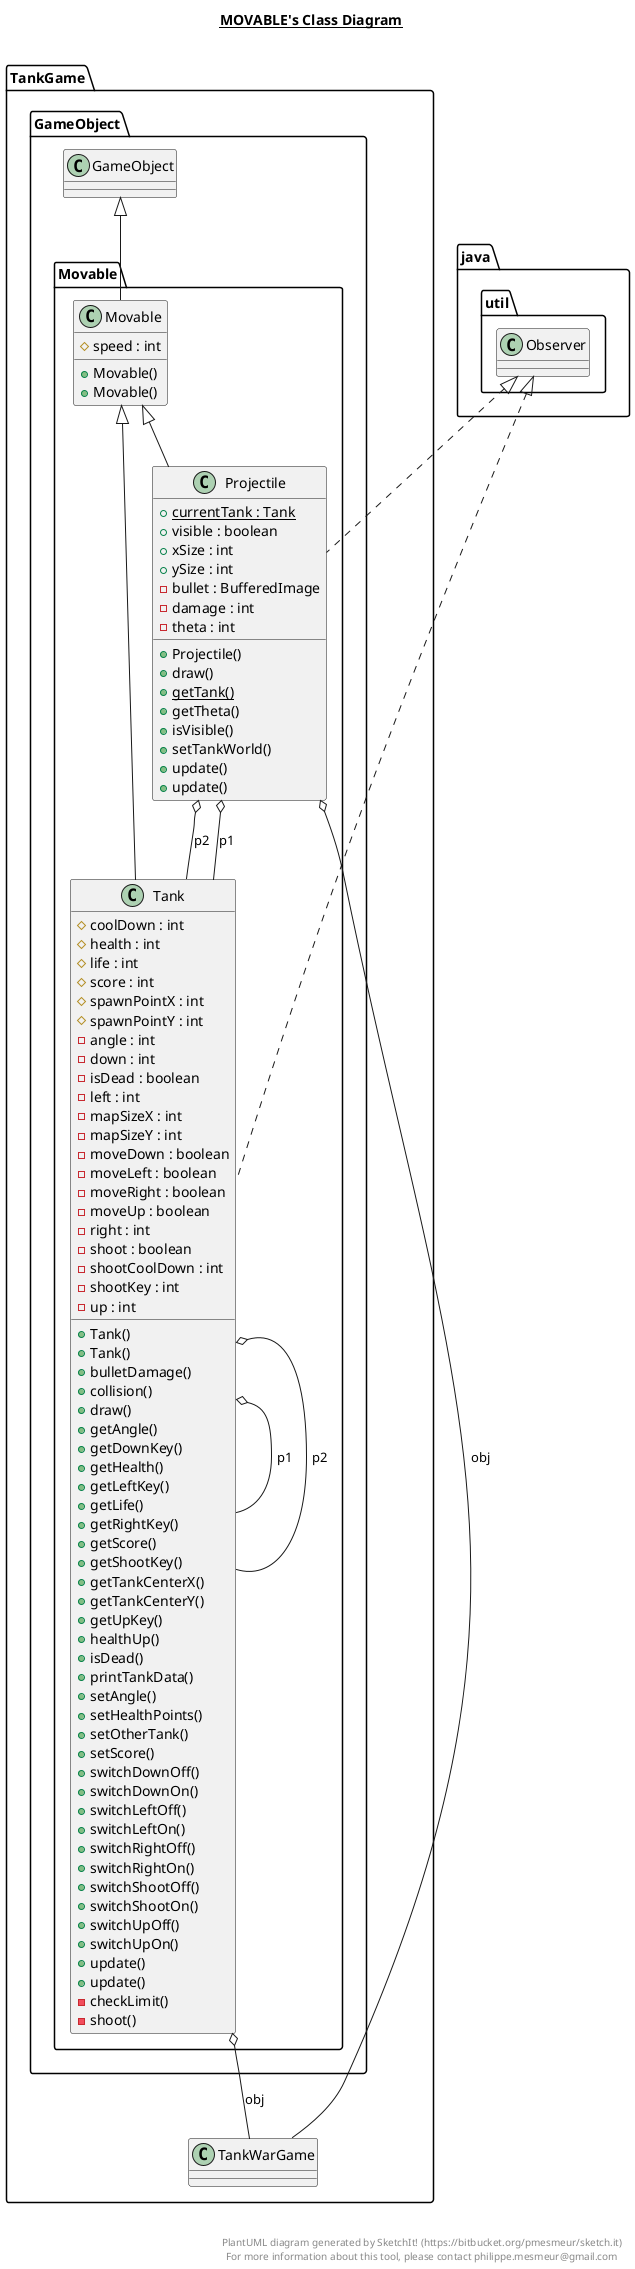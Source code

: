 @startuml

title __MOVABLE's Class Diagram__\n

  namespace TankGame {
    namespace GameObject {
      namespace Movable {
        class TankGame.GameObject.Movable.Movable {
            # speed : int
            + Movable()
            + Movable()
        }
      }
    }
  }
  

  namespace TankGame {
    namespace GameObject {
      namespace Movable {
        class TankGame.GameObject.Movable.Projectile {
            {static} + currentTank : Tank
            + visible : boolean
            + xSize : int
            + ySize : int
            - bullet : BufferedImage
            - damage : int
            - theta : int
            + Projectile()
            + draw()
            {static} + getTank()
            + getTheta()
            + isVisible()
            + setTankWorld()
            + update()
            + update()
        }
      }
    }
  }
  

  namespace TankGame {
    namespace GameObject {
      namespace Movable {
        class TankGame.GameObject.Movable.Tank {
            # coolDown : int
            # health : int
            # life : int
            # score : int
            # spawnPointX : int
            # spawnPointY : int
            - angle : int
            - down : int
            - isDead : boolean
            - left : int
            - mapSizeX : int
            - mapSizeY : int
            - moveDown : boolean
            - moveLeft : boolean
            - moveRight : boolean
            - moveUp : boolean
            - right : int
            - shoot : boolean
            - shootCoolDown : int
            - shootKey : int
            - up : int
            + Tank()
            + Tank()
            + bulletDamage()
            + collision()
            + draw()
            + getAngle()
            + getDownKey()
            + getHealth()
            + getLeftKey()
            + getLife()
            + getRightKey()
            + getScore()
            + getShootKey()
            + getTankCenterX()
            + getTankCenterY()
            + getUpKey()
            + healthUp()
            + isDead()
            + printTankData()
            + setAngle()
            + setHealthPoints()
            + setOtherTank()
            + setScore()
            + switchDownOff()
            + switchDownOn()
            + switchLeftOff()
            + switchLeftOn()
            + switchRightOff()
            + switchRightOn()
            + switchShootOff()
            + switchShootOn()
            + switchUpOff()
            + switchUpOn()
            + update()
            + update()
            - checkLimit()
            - shoot()
        }
      }
    }
  }
  

  TankGame.GameObject.Movable.Movable -up-|> TankGame.GameObject.GameObject
  TankGame.GameObject.Movable.Projectile .up.|> java.util.Observer
  TankGame.GameObject.Movable.Projectile -up-|> TankGame.GameObject.Movable.Movable
  TankGame.GameObject.Movable.Projectile o-- TankGame.TankWarGame : obj
  TankGame.GameObject.Movable.Projectile o-- TankGame.GameObject.Movable.Tank : p1
  TankGame.GameObject.Movable.Projectile o-- TankGame.GameObject.Movable.Tank : p2
  TankGame.GameObject.Movable.Tank .up.|> java.util.Observer
  TankGame.GameObject.Movable.Tank -up-|> TankGame.GameObject.Movable.Movable
  TankGame.GameObject.Movable.Tank o-- TankGame.TankWarGame : obj
  TankGame.GameObject.Movable.Tank o-- TankGame.GameObject.Movable.Tank : p1
  TankGame.GameObject.Movable.Tank o-- TankGame.GameObject.Movable.Tank : p2


right footer


PlantUML diagram generated by SketchIt! (https://bitbucket.org/pmesmeur/sketch.it)
For more information about this tool, please contact philippe.mesmeur@gmail.com
endfooter

@enduml
